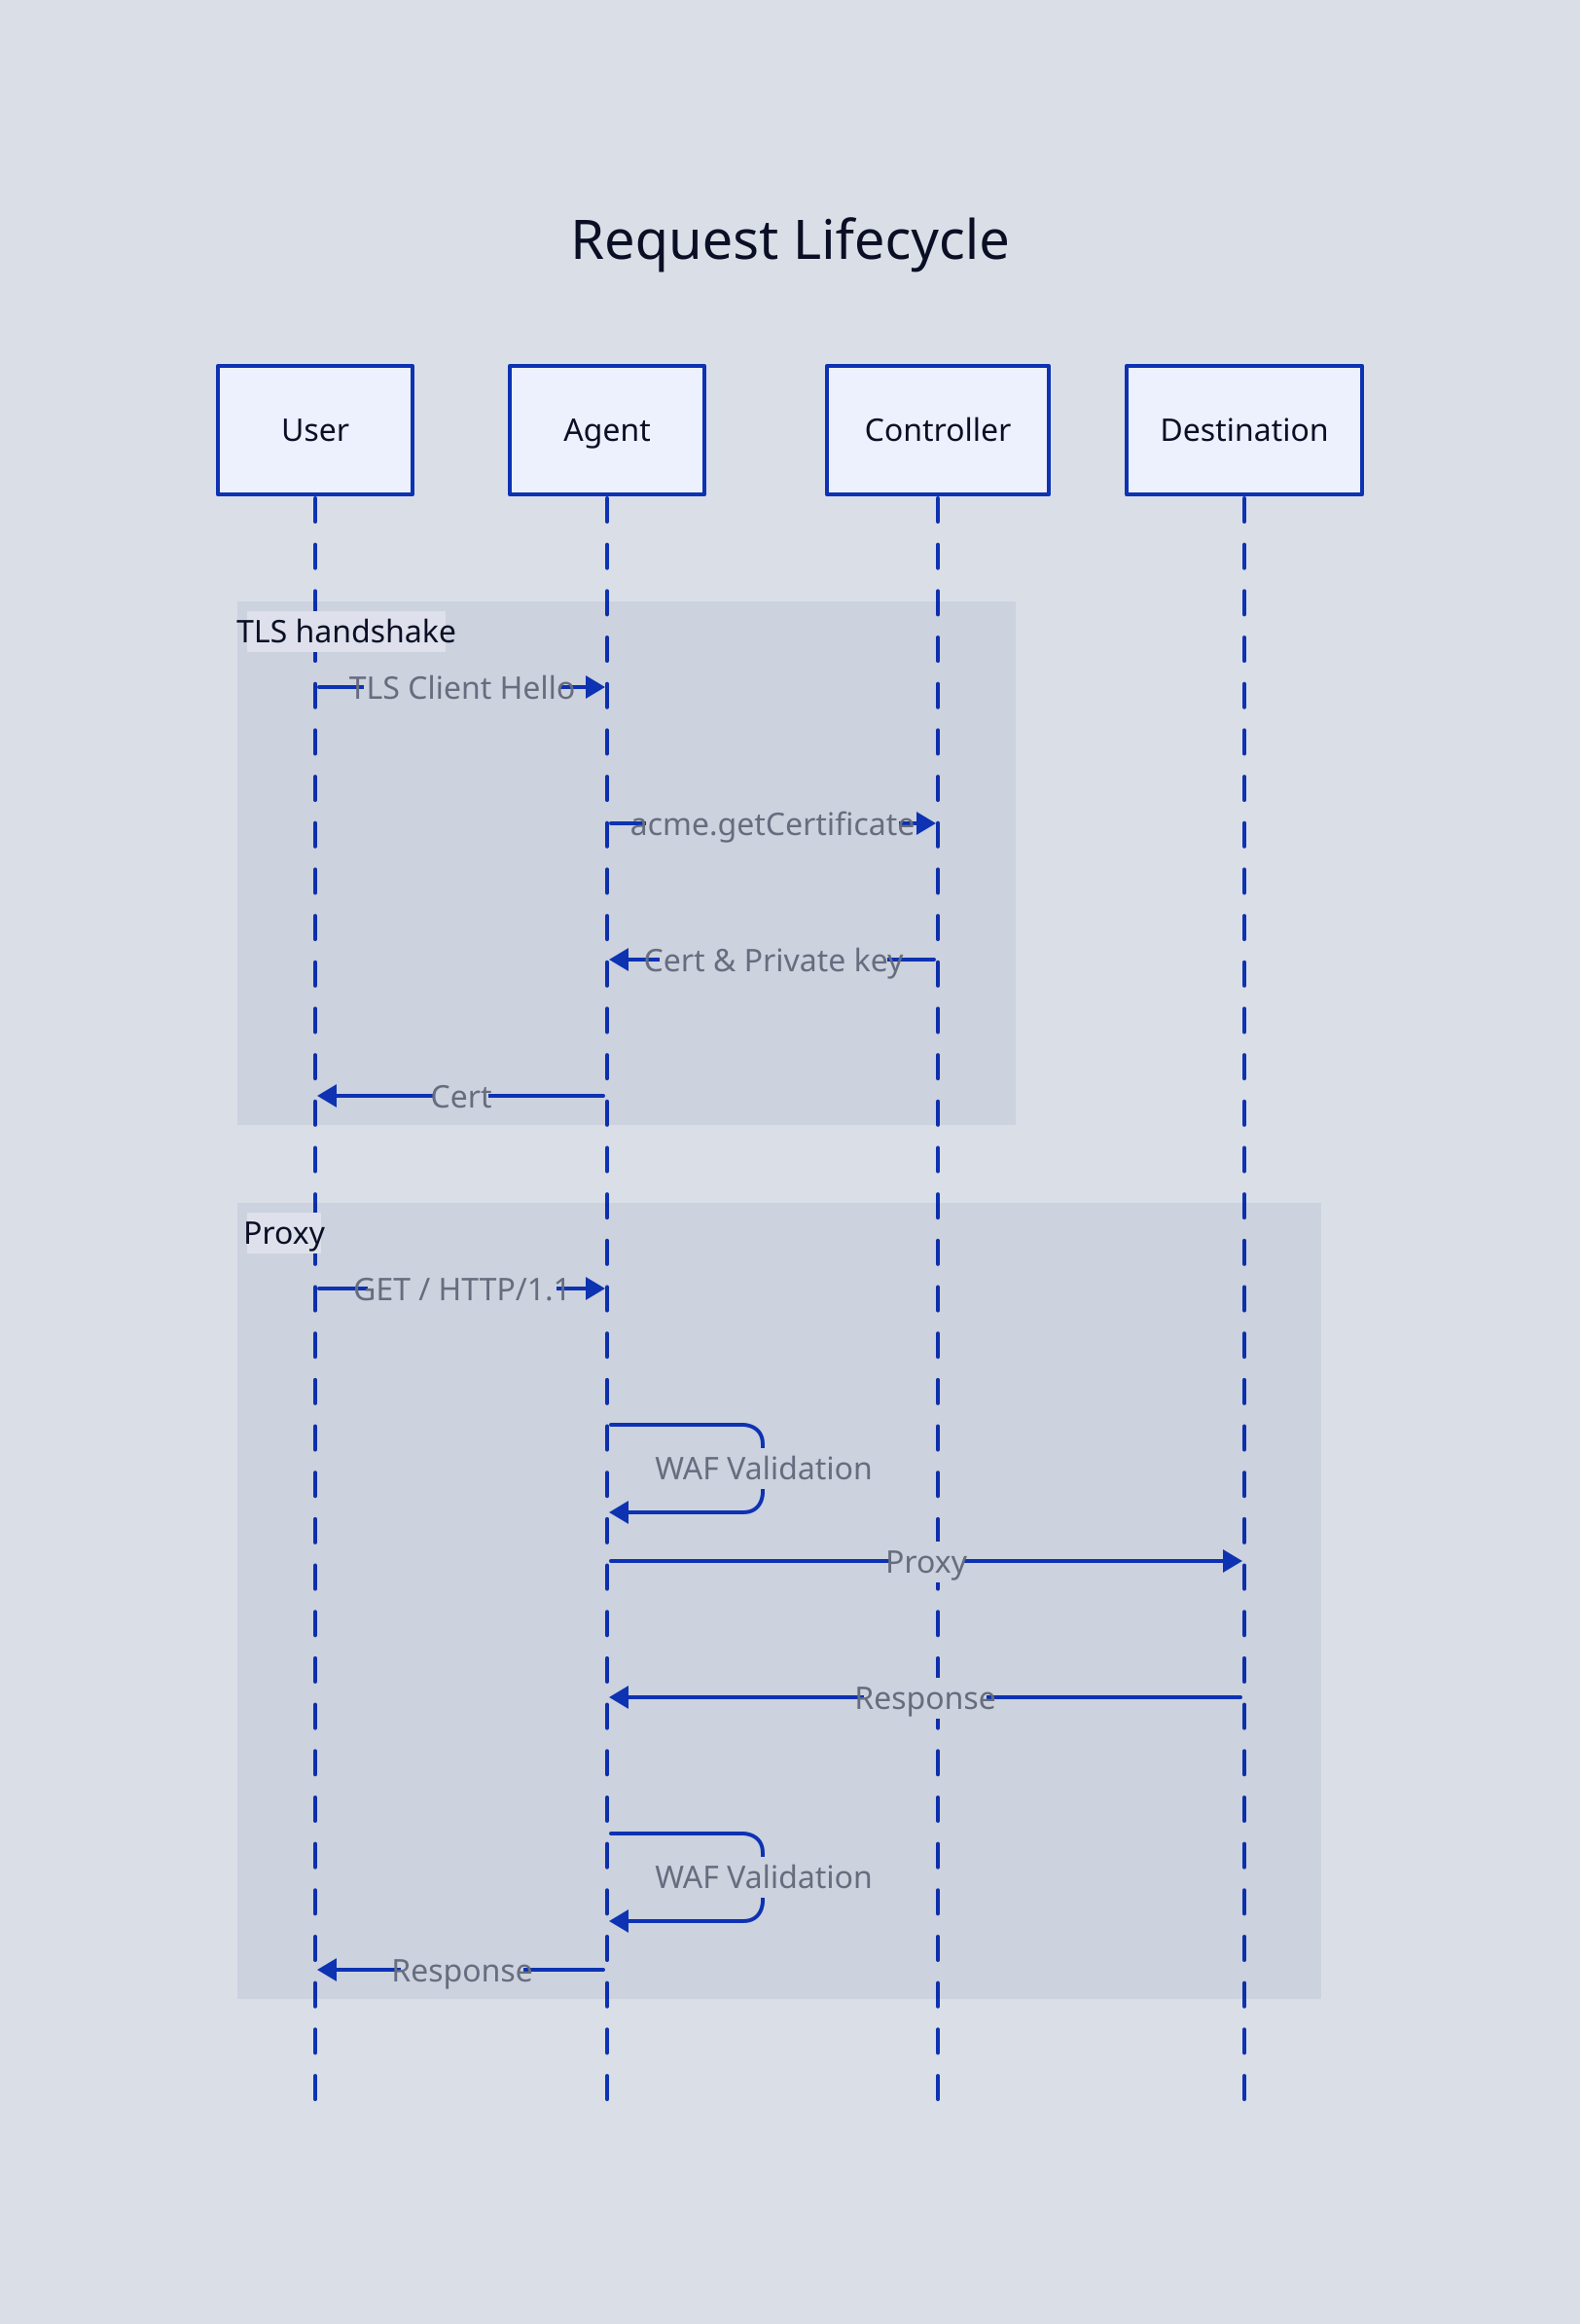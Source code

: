 Request Lifecycle: {
  shape: sequence_diagram
  User
  Agent
  Controller
  Destination
  TLS handshake: {
    User -> Agent: TLS Client Hello
    Agent -> Controller: acme.getCertificate
    Controller -> Agent: Cert & Private key
    Agent -> User: Cert
  }
  Proxy: {
    User -> Agent: GET / HTTP/1.1
    Agent -> Agent: WAF Validation
    Agent -> Destination: Proxy
    Destination -> Agent: Response
    Agent -> Agent: WAF Validation
    Agent -> User: Response
  }
  style.fill: transparent
}
style.fill: "#DADFE7"
